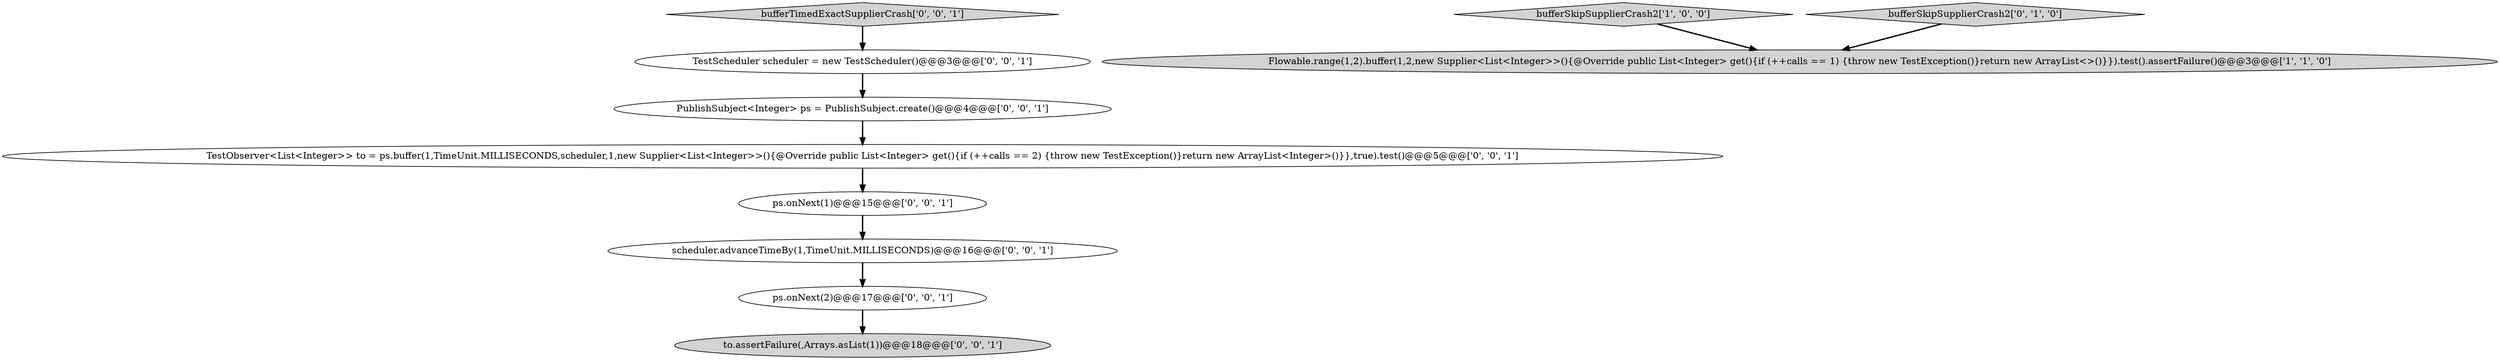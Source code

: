 digraph {
3 [style = filled, label = "PublishSubject<Integer> ps = PublishSubject.create()@@@4@@@['0', '0', '1']", fillcolor = white, shape = ellipse image = "AAA0AAABBB3BBB"];
0 [style = filled, label = "bufferSkipSupplierCrash2['1', '0', '0']", fillcolor = lightgray, shape = diamond image = "AAA0AAABBB1BBB"];
6 [style = filled, label = "ps.onNext(1)@@@15@@@['0', '0', '1']", fillcolor = white, shape = ellipse image = "AAA0AAABBB3BBB"];
9 [style = filled, label = "to.assertFailure(,Arrays.asList(1))@@@18@@@['0', '0', '1']", fillcolor = lightgray, shape = ellipse image = "AAA0AAABBB3BBB"];
10 [style = filled, label = "TestScheduler scheduler = new TestScheduler()@@@3@@@['0', '0', '1']", fillcolor = white, shape = ellipse image = "AAA0AAABBB3BBB"];
8 [style = filled, label = "ps.onNext(2)@@@17@@@['0', '0', '1']", fillcolor = white, shape = ellipse image = "AAA0AAABBB3BBB"];
7 [style = filled, label = "scheduler.advanceTimeBy(1,TimeUnit.MILLISECONDS)@@@16@@@['0', '0', '1']", fillcolor = white, shape = ellipse image = "AAA0AAABBB3BBB"];
2 [style = filled, label = "bufferSkipSupplierCrash2['0', '1', '0']", fillcolor = lightgray, shape = diamond image = "AAA0AAABBB2BBB"];
5 [style = filled, label = "bufferTimedExactSupplierCrash['0', '0', '1']", fillcolor = lightgray, shape = diamond image = "AAA0AAABBB3BBB"];
4 [style = filled, label = "TestObserver<List<Integer>> to = ps.buffer(1,TimeUnit.MILLISECONDS,scheduler,1,new Supplier<List<Integer>>(){@Override public List<Integer> get(){if (++calls == 2) {throw new TestException()}return new ArrayList<Integer>()}},true).test()@@@5@@@['0', '0', '1']", fillcolor = white, shape = ellipse image = "AAA0AAABBB3BBB"];
1 [style = filled, label = "Flowable.range(1,2).buffer(1,2,new Supplier<List<Integer>>(){@Override public List<Integer> get(){if (++calls == 1) {throw new TestException()}return new ArrayList<>()}}).test().assertFailure()@@@3@@@['1', '1', '0']", fillcolor = lightgray, shape = ellipse image = "AAA0AAABBB1BBB"];
5->10 [style = bold, label=""];
10->3 [style = bold, label=""];
6->7 [style = bold, label=""];
7->8 [style = bold, label=""];
4->6 [style = bold, label=""];
3->4 [style = bold, label=""];
0->1 [style = bold, label=""];
2->1 [style = bold, label=""];
8->9 [style = bold, label=""];
}
